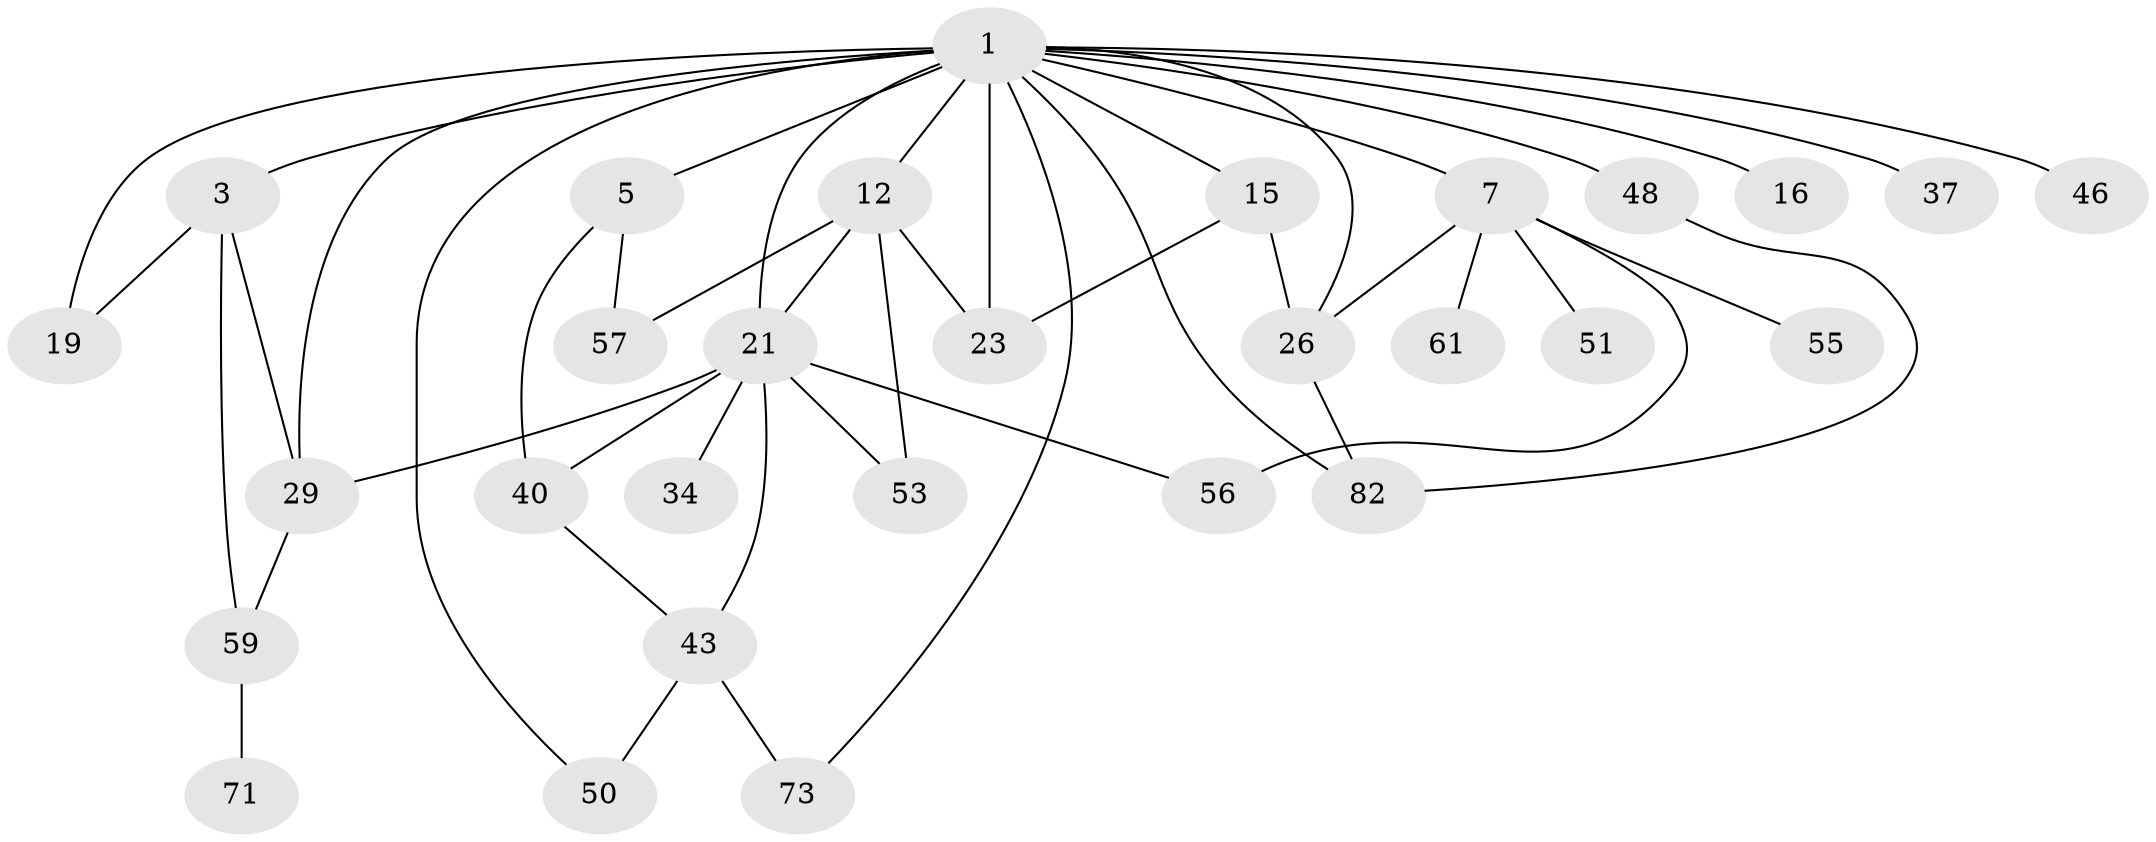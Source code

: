 // original degree distribution, {4: 0.11235955056179775, 8: 0.02247191011235955, 3: 0.23595505617977527, 6: 0.0449438202247191, 2: 0.34831460674157305, 7: 0.011235955056179775, 1: 0.19101123595505617, 5: 0.033707865168539325}
// Generated by graph-tools (version 1.1) at 2025/16/03/04/25 18:16:56]
// undirected, 29 vertices, 46 edges
graph export_dot {
graph [start="1"]
  node [color=gray90,style=filled];
  1 [super="+13+2+4"];
  3 [super="+38+69"];
  5 [super="+11+63+18"];
  7 [super="+35+28"];
  12 [super="+58"];
  15;
  16 [super="+20"];
  19;
  21 [super="+39+30+31+72"];
  23 [super="+24+60"];
  26 [super="+52+44"];
  29 [super="+47+33+54"];
  34;
  37 [super="+41"];
  40 [super="+49"];
  43 [super="+89"];
  46 [super="+74"];
  48 [super="+78"];
  50;
  51 [super="+66"];
  53;
  55;
  56 [super="+80"];
  57 [super="+79"];
  59 [super="+64"];
  61;
  71;
  73 [super="+81"];
  82;
  1 -- 50;
  1 -- 21 [weight=3];
  1 -- 3 [weight=3];
  1 -- 5 [weight=2];
  1 -- 7 [weight=2];
  1 -- 12 [weight=2];
  1 -- 16 [weight=2];
  1 -- 82;
  1 -- 23 [weight=3];
  1 -- 26 [weight=3];
  1 -- 48 [weight=2];
  1 -- 37;
  1 -- 73;
  1 -- 46;
  1 -- 15;
  1 -- 19;
  1 -- 29 [weight=2];
  3 -- 19;
  3 -- 59;
  3 -- 29;
  5 -- 57;
  5 -- 40;
  7 -- 51;
  7 -- 55;
  7 -- 26;
  7 -- 61;
  7 -- 56;
  12 -- 21;
  12 -- 53;
  12 -- 57;
  12 -- 23;
  15 -- 26;
  15 -- 23;
  21 -- 53;
  21 -- 43;
  21 -- 56;
  21 -- 34;
  21 -- 29;
  21 -- 40;
  26 -- 82;
  29 -- 59;
  40 -- 43;
  43 -- 73;
  43 -- 50;
  48 -- 82;
  59 -- 71;
}
